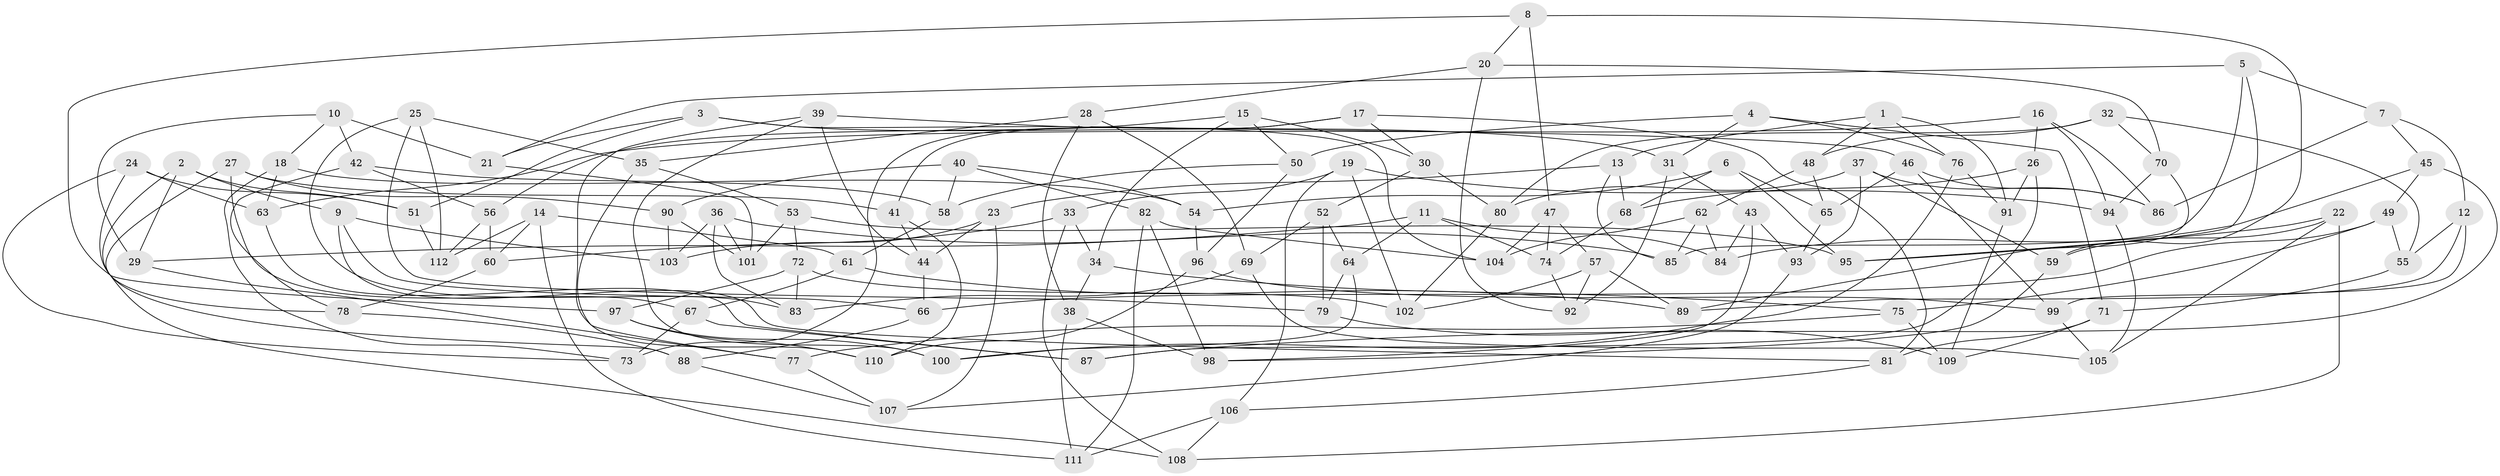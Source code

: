 // Generated by graph-tools (version 1.1) at 2025/26/03/09/25 03:26:56]
// undirected, 112 vertices, 224 edges
graph export_dot {
graph [start="1"]
  node [color=gray90,style=filled];
  1;
  2;
  3;
  4;
  5;
  6;
  7;
  8;
  9;
  10;
  11;
  12;
  13;
  14;
  15;
  16;
  17;
  18;
  19;
  20;
  21;
  22;
  23;
  24;
  25;
  26;
  27;
  28;
  29;
  30;
  31;
  32;
  33;
  34;
  35;
  36;
  37;
  38;
  39;
  40;
  41;
  42;
  43;
  44;
  45;
  46;
  47;
  48;
  49;
  50;
  51;
  52;
  53;
  54;
  55;
  56;
  57;
  58;
  59;
  60;
  61;
  62;
  63;
  64;
  65;
  66;
  67;
  68;
  69;
  70;
  71;
  72;
  73;
  74;
  75;
  76;
  77;
  78;
  79;
  80;
  81;
  82;
  83;
  84;
  85;
  86;
  87;
  88;
  89;
  90;
  91;
  92;
  93;
  94;
  95;
  96;
  97;
  98;
  99;
  100;
  101;
  102;
  103;
  104;
  105;
  106;
  107;
  108;
  109;
  110;
  111;
  112;
  1 -- 48;
  1 -- 91;
  1 -- 13;
  1 -- 76;
  2 -- 29;
  2 -- 88;
  2 -- 9;
  2 -- 51;
  3 -- 51;
  3 -- 31;
  3 -- 21;
  3 -- 104;
  4 -- 31;
  4 -- 50;
  4 -- 76;
  4 -- 71;
  5 -- 85;
  5 -- 7;
  5 -- 95;
  5 -- 21;
  6 -- 68;
  6 -- 65;
  6 -- 95;
  6 -- 54;
  7 -- 86;
  7 -- 45;
  7 -- 12;
  8 -- 59;
  8 -- 97;
  8 -- 47;
  8 -- 20;
  9 -- 103;
  9 -- 66;
  9 -- 81;
  10 -- 42;
  10 -- 18;
  10 -- 21;
  10 -- 29;
  11 -- 84;
  11 -- 29;
  11 -- 64;
  11 -- 74;
  12 -- 89;
  12 -- 99;
  12 -- 55;
  13 -- 85;
  13 -- 23;
  13 -- 68;
  14 -- 60;
  14 -- 112;
  14 -- 111;
  14 -- 61;
  15 -- 34;
  15 -- 56;
  15 -- 50;
  15 -- 30;
  16 -- 94;
  16 -- 63;
  16 -- 86;
  16 -- 26;
  17 -- 73;
  17 -- 81;
  17 -- 41;
  17 -- 30;
  18 -- 63;
  18 -- 73;
  18 -- 54;
  19 -- 106;
  19 -- 33;
  19 -- 102;
  19 -- 94;
  20 -- 28;
  20 -- 92;
  20 -- 70;
  21 -- 101;
  22 -- 59;
  22 -- 95;
  22 -- 108;
  22 -- 105;
  23 -- 103;
  23 -- 107;
  23 -- 44;
  24 -- 78;
  24 -- 73;
  24 -- 51;
  24 -- 63;
  25 -- 35;
  25 -- 112;
  25 -- 83;
  25 -- 79;
  26 -- 91;
  26 -- 68;
  26 -- 87;
  27 -- 67;
  27 -- 108;
  27 -- 41;
  27 -- 90;
  28 -- 69;
  28 -- 35;
  28 -- 38;
  29 -- 77;
  30 -- 80;
  30 -- 52;
  31 -- 43;
  31 -- 92;
  32 -- 70;
  32 -- 80;
  32 -- 48;
  32 -- 55;
  33 -- 60;
  33 -- 108;
  33 -- 34;
  34 -- 75;
  34 -- 38;
  35 -- 77;
  35 -- 53;
  36 -- 101;
  36 -- 85;
  36 -- 83;
  36 -- 103;
  37 -- 93;
  37 -- 80;
  37 -- 59;
  37 -- 86;
  38 -- 111;
  38 -- 98;
  39 -- 110;
  39 -- 46;
  39 -- 44;
  39 -- 100;
  40 -- 54;
  40 -- 58;
  40 -- 82;
  40 -- 90;
  41 -- 110;
  41 -- 44;
  42 -- 56;
  42 -- 78;
  42 -- 58;
  43 -- 93;
  43 -- 84;
  43 -- 98;
  44 -- 66;
  45 -- 49;
  45 -- 87;
  45 -- 84;
  46 -- 99;
  46 -- 65;
  46 -- 86;
  47 -- 57;
  47 -- 74;
  47 -- 104;
  48 -- 65;
  48 -- 62;
  49 -- 55;
  49 -- 66;
  49 -- 75;
  50 -- 96;
  50 -- 58;
  51 -- 112;
  52 -- 64;
  52 -- 69;
  52 -- 79;
  53 -- 72;
  53 -- 95;
  53 -- 101;
  54 -- 96;
  55 -- 71;
  56 -- 60;
  56 -- 112;
  57 -- 92;
  57 -- 102;
  57 -- 89;
  58 -- 61;
  59 -- 98;
  60 -- 78;
  61 -- 67;
  61 -- 89;
  62 -- 84;
  62 -- 85;
  62 -- 104;
  63 -- 87;
  64 -- 79;
  64 -- 100;
  65 -- 93;
  66 -- 88;
  67 -- 87;
  67 -- 73;
  68 -- 74;
  69 -- 83;
  69 -- 105;
  70 -- 94;
  70 -- 89;
  71 -- 109;
  71 -- 81;
  72 -- 97;
  72 -- 102;
  72 -- 83;
  74 -- 92;
  75 -- 109;
  75 -- 77;
  76 -- 100;
  76 -- 91;
  77 -- 107;
  78 -- 88;
  79 -- 109;
  80 -- 102;
  81 -- 106;
  82 -- 111;
  82 -- 104;
  82 -- 98;
  88 -- 107;
  90 -- 101;
  90 -- 103;
  91 -- 109;
  93 -- 107;
  94 -- 105;
  96 -- 99;
  96 -- 110;
  97 -- 100;
  97 -- 110;
  99 -- 105;
  106 -- 108;
  106 -- 111;
}
